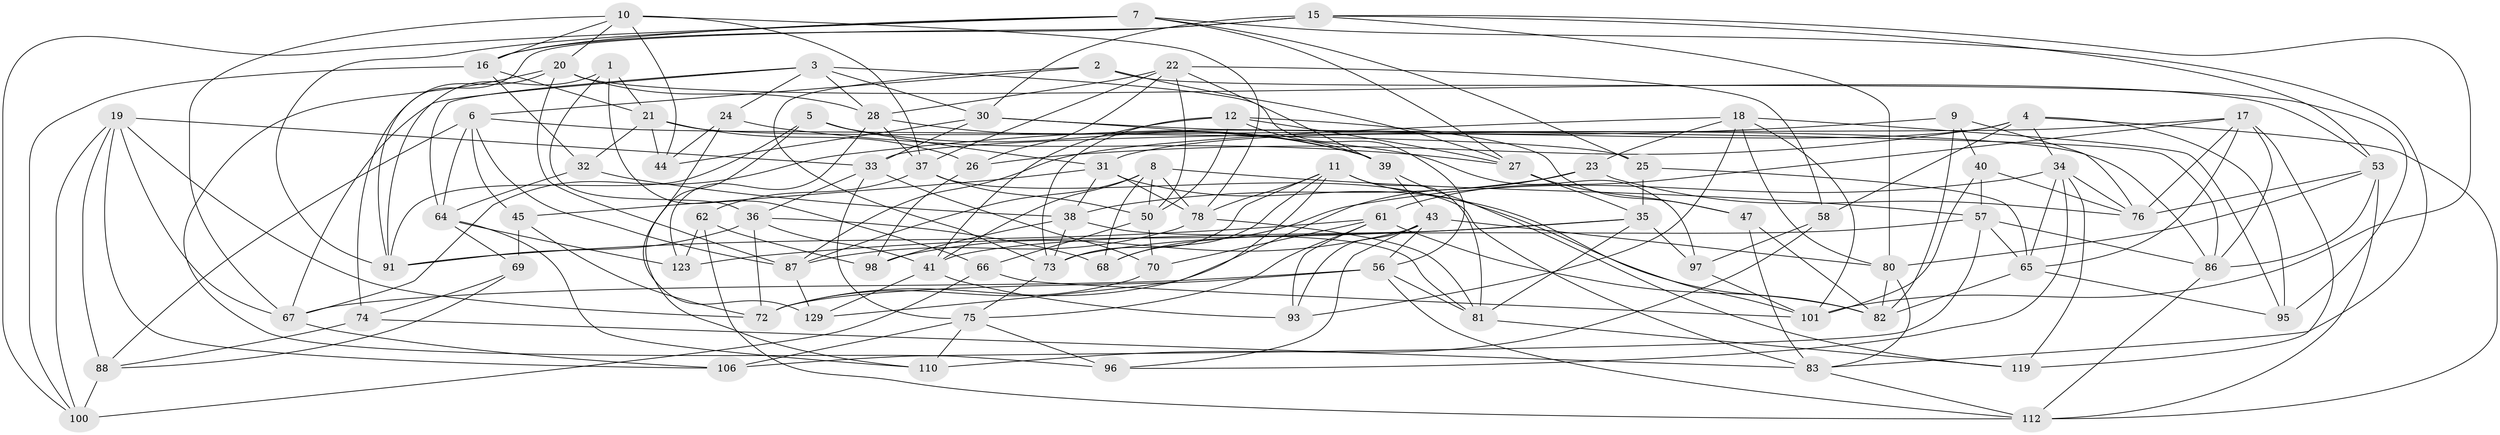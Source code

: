 // original degree distribution, {4: 1.0}
// Generated by graph-tools (version 1.1) at 2025/42/03/06/25 10:42:21]
// undirected, 83 vertices, 218 edges
graph export_dot {
graph [start="1"]
  node [color=gray90,style=filled];
  1;
  2;
  3 [super="+133"];
  4 [super="+131"];
  5;
  6 [super="+52"];
  7 [super="+121"];
  8 [super="+54"];
  9;
  10 [super="+135"];
  11 [super="+14"];
  12 [super="+13"];
  15 [super="+59"];
  16 [super="+120"];
  17 [super="+103"];
  18 [super="+29"];
  19 [super="+128"];
  20 [super="+60"];
  21 [super="+48"];
  22 [super="+113"];
  23;
  24;
  25;
  26;
  27 [super="+90"];
  28 [super="+116"];
  30 [super="+107"];
  31 [super="+79"];
  32;
  33 [super="+51"];
  34 [super="+46"];
  35 [super="+49"];
  36 [super="+42"];
  37 [super="+114"];
  38 [super="+55"];
  39 [super="+63"];
  40;
  41 [super="+126"];
  43 [super="+85"];
  44;
  45;
  47;
  50 [super="+130"];
  53 [super="+134"];
  56 [super="+102"];
  57 [super="+71"];
  58;
  61 [super="+89"];
  62;
  64 [super="+84"];
  65 [super="+127"];
  66;
  67 [super="+111"];
  68;
  69;
  70;
  72 [super="+94"];
  73 [super="+77"];
  74;
  75 [super="+92"];
  76 [super="+118"];
  78 [super="+124"];
  80 [super="+132"];
  81 [super="+99"];
  82 [super="+115"];
  83 [super="+108"];
  86 [super="+105"];
  87 [super="+104"];
  88 [super="+109"];
  91 [super="+117"];
  93;
  95;
  96;
  97;
  98;
  100 [super="+136"];
  101 [super="+122"];
  106;
  110;
  112 [super="+125"];
  119;
  123;
  129;
  1 -- 91;
  1 -- 66;
  1 -- 36;
  1 -- 21;
  2 -- 6;
  2 -- 27;
  2 -- 95;
  2 -- 73;
  3 -- 64;
  3 -- 28;
  3 -- 56;
  3 -- 24;
  3 -- 67;
  3 -- 30;
  4 -- 31;
  4 -- 26;
  4 -- 58;
  4 -- 34;
  4 -- 95;
  4 -- 112;
  5 -- 91;
  5 -- 110;
  5 -- 39;
  5 -- 31;
  6 -- 25;
  6 -- 64;
  6 -- 88;
  6 -- 45;
  6 -- 87;
  7 -- 25;
  7 -- 83;
  7 -- 27;
  7 -- 16;
  7 -- 91;
  7 -- 100;
  8 -- 68;
  8 -- 41;
  8 -- 50;
  8 -- 57;
  8 -- 78;
  8 -- 87;
  9 -- 67;
  9 -- 40;
  9 -- 76;
  9 -- 82;
  10 -- 37;
  10 -- 44;
  10 -- 67;
  10 -- 78;
  10 -- 16;
  10 -- 20;
  11 -- 129;
  11 -- 73;
  11 -- 81;
  11 -- 68;
  11 -- 101;
  11 -- 78;
  12 -- 27;
  12 -- 47;
  12 -- 39;
  12 -- 41;
  12 -- 50;
  12 -- 73;
  15 -- 91;
  15 -- 101;
  15 -- 16;
  15 -- 53;
  15 -- 30;
  15 -- 80;
  16 -- 100;
  16 -- 32;
  16 -- 21;
  17 -- 33;
  17 -- 86;
  17 -- 119;
  17 -- 61;
  17 -- 76;
  17 -- 65;
  18 -- 93;
  18 -- 101;
  18 -- 23;
  18 -- 80;
  18 -- 95;
  18 -- 87;
  19 -- 33;
  19 -- 106;
  19 -- 88;
  19 -- 100;
  19 -- 72;
  19 -- 67;
  20 -- 96;
  20 -- 87;
  20 -- 74;
  20 -- 28;
  20 -- 53;
  21 -- 26;
  21 -- 32;
  21 -- 86;
  21 -- 44;
  22 -- 39;
  22 -- 37;
  22 -- 58;
  22 -- 26;
  22 -- 50;
  22 -- 28;
  23 -- 38;
  23 -- 72;
  23 -- 76;
  24 -- 129;
  24 -- 44;
  24 -- 27;
  25 -- 35;
  25 -- 65;
  26 -- 98;
  27 -- 35;
  27 -- 47;
  28 -- 123;
  28 -- 39;
  28 -- 37;
  30 -- 97;
  30 -- 44;
  30 -- 86;
  30 -- 33;
  31 -- 38;
  31 -- 45;
  31 -- 78;
  31 -- 82;
  32 -- 38;
  32 -- 64;
  33 -- 36;
  33 -- 75;
  33 -- 70;
  34 -- 65;
  34 -- 68;
  34 -- 96;
  34 -- 76;
  34 -- 119;
  35 -- 41;
  35 -- 123;
  35 -- 81;
  35 -- 97;
  36 -- 41;
  36 -- 91;
  36 -- 72;
  36 -- 68;
  37 -- 50;
  37 -- 83;
  37 -- 62;
  38 -- 98;
  38 -- 73;
  38 -- 81;
  39 -- 43;
  39 -- 119;
  40 -- 76;
  40 -- 101;
  40 -- 57;
  41 -- 93;
  41 -- 129;
  43 -- 93;
  43 -- 80;
  43 -- 56;
  43 -- 98;
  43 -- 96;
  45 -- 69;
  45 -- 72;
  47 -- 82;
  47 -- 83;
  50 -- 66;
  50 -- 70;
  53 -- 80;
  53 -- 76;
  53 -- 86;
  53 -- 112;
  56 -- 112;
  56 -- 72;
  56 -- 81;
  56 -- 67;
  57 -- 73;
  57 -- 106;
  57 -- 86;
  57 -- 65;
  58 -- 110;
  58 -- 97;
  61 -- 70;
  61 -- 82;
  61 -- 75;
  61 -- 93;
  61 -- 91;
  62 -- 123;
  62 -- 98;
  62 -- 112;
  64 -- 69;
  64 -- 123;
  64 -- 110;
  65 -- 82;
  65 -- 95;
  66 -- 100;
  66 -- 101;
  67 -- 106;
  69 -- 74;
  69 -- 88;
  70 -- 72;
  73 -- 75;
  74 -- 83;
  74 -- 88;
  75 -- 110;
  75 -- 96;
  75 -- 106;
  78 -- 81;
  78 -- 87;
  80 -- 83;
  80 -- 82;
  81 -- 119;
  83 -- 112;
  86 -- 112;
  87 -- 129;
  88 -- 100 [weight=2];
  97 -- 101;
}
